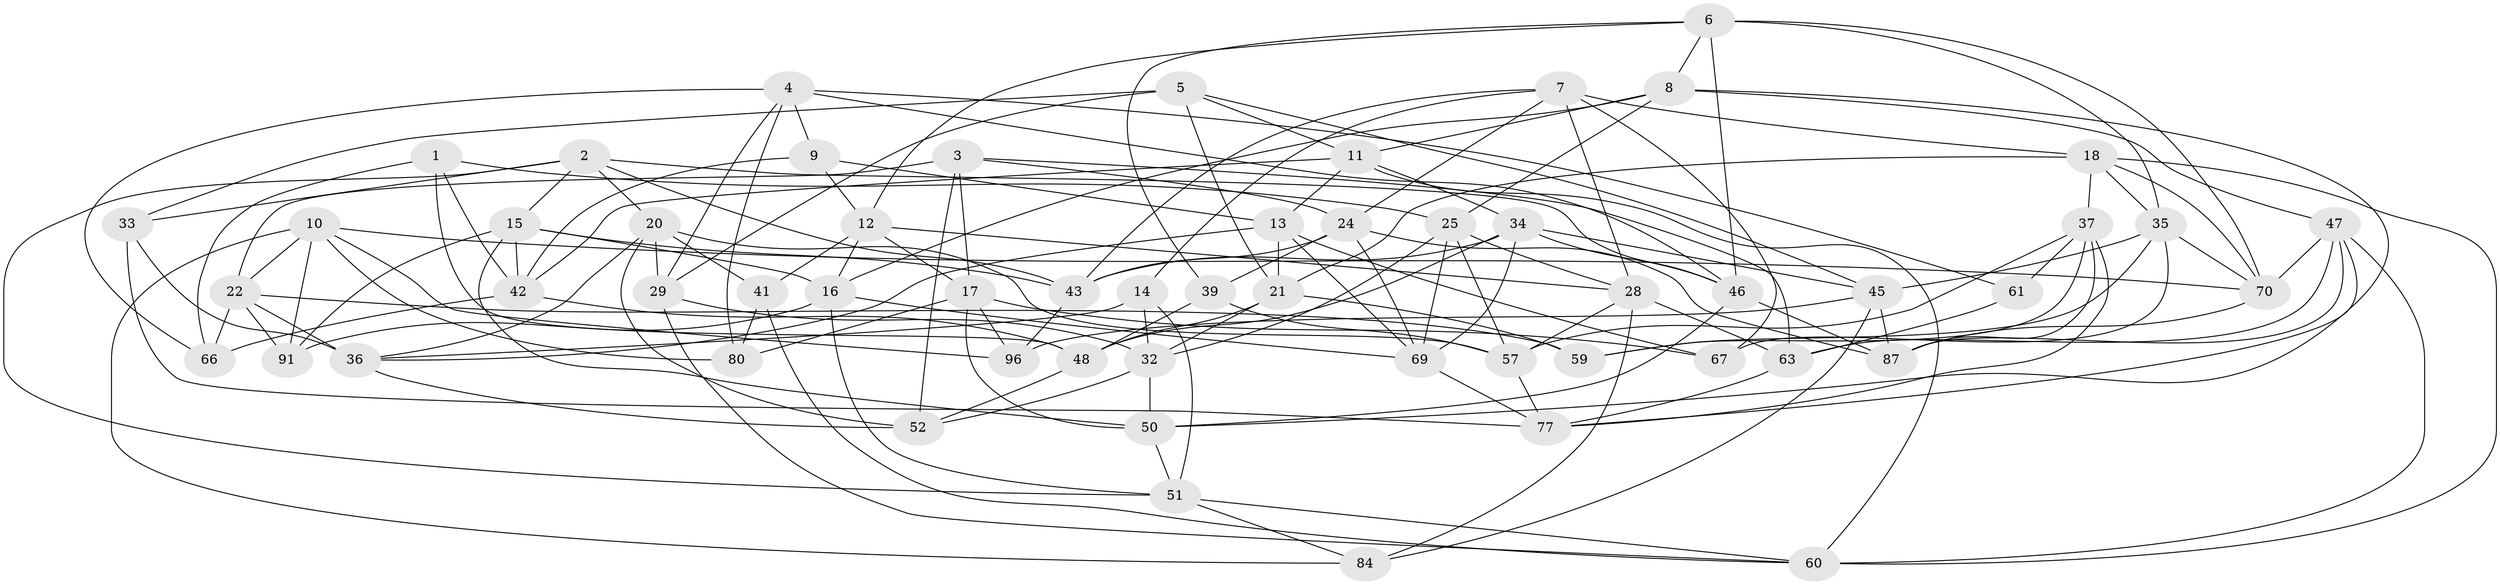 // original degree distribution, {4: 1.0}
// Generated by graph-tools (version 1.1) at 2025/11/02/21/25 10:11:17]
// undirected, 57 vertices, 154 edges
graph export_dot {
graph [start="1"]
  node [color=gray90,style=filled];
  1;
  2 [super="+27"];
  3 [super="+92"];
  4 [super="+19"];
  5 [super="+30"];
  6 [super="+55"];
  7 [super="+94"];
  8 [super="+56"];
  9;
  10 [super="+78"];
  11 [super="+73"];
  12 [super="+89"];
  13 [super="+26"];
  14;
  15 [super="+58"];
  16 [super="+79"];
  17 [super="+38"];
  18 [super="+74"];
  20 [super="+44"];
  21 [super="+49"];
  22 [super="+23"];
  24 [super="+31"];
  25 [super="+75"];
  28 [super="+83"];
  29 [super="+53"];
  32 [super="+72"];
  33;
  34 [super="+71"];
  35 [super="+93"];
  36 [super="+40"];
  37 [super="+62"];
  39;
  41;
  42 [super="+100"];
  43 [super="+65"];
  45 [super="+86"];
  46 [super="+68"];
  47 [super="+98"];
  48 [super="+99"];
  50 [super="+54"];
  51 [super="+85"];
  52 [super="+76"];
  57 [super="+81"];
  59;
  60 [super="+64"];
  61;
  63 [super="+90"];
  66;
  67;
  69 [super="+95"];
  70 [super="+82"];
  77 [super="+88"];
  80;
  84;
  87 [super="+97"];
  91;
  96;
  1 -- 42;
  1 -- 66;
  1 -- 25;
  1 -- 48;
  2 -- 33;
  2 -- 15;
  2 -- 46;
  2 -- 43;
  2 -- 51;
  2 -- 20;
  3 -- 17;
  3 -- 22;
  3 -- 52 [weight=2];
  3 -- 63;
  3 -- 24;
  4 -- 29;
  4 -- 66;
  4 -- 46;
  4 -- 80;
  4 -- 9;
  4 -- 61;
  5 -- 33;
  5 -- 11;
  5 -- 29 [weight=2];
  5 -- 45;
  5 -- 21;
  6 -- 39;
  6 -- 35;
  6 -- 8;
  6 -- 12;
  6 -- 46;
  6 -- 70;
  7 -- 28;
  7 -- 43;
  7 -- 18;
  7 -- 24;
  7 -- 67;
  7 -- 14;
  8 -- 25;
  8 -- 11;
  8 -- 50;
  8 -- 47;
  8 -- 16;
  9 -- 42;
  9 -- 12;
  9 -- 13;
  10 -- 80;
  10 -- 96;
  10 -- 91;
  10 -- 84;
  10 -- 22;
  10 -- 70;
  11 -- 42;
  11 -- 60;
  11 -- 13;
  11 -- 34;
  12 -- 41;
  12 -- 17;
  12 -- 28;
  12 -- 16;
  13 -- 21;
  13 -- 36;
  13 -- 69;
  13 -- 67;
  14 -- 32;
  14 -- 36;
  14 -- 51;
  15 -- 50;
  15 -- 43;
  15 -- 16;
  15 -- 42;
  15 -- 91;
  16 -- 91;
  16 -- 51;
  16 -- 69;
  17 -- 96;
  17 -- 80;
  17 -- 67;
  17 -- 50;
  18 -- 37;
  18 -- 60;
  18 -- 35;
  18 -- 70;
  18 -- 21;
  20 -- 36;
  20 -- 52;
  20 -- 41;
  20 -- 29;
  20 -- 57;
  21 -- 59;
  21 -- 32;
  21 -- 48;
  22 -- 66;
  22 -- 91;
  22 -- 59;
  22 -- 36;
  24 -- 39;
  24 -- 69;
  24 -- 43;
  24 -- 87;
  25 -- 57;
  25 -- 69;
  25 -- 28;
  25 -- 32;
  28 -- 63;
  28 -- 57;
  28 -- 84;
  29 -- 32;
  29 -- 60;
  32 -- 52;
  32 -- 50;
  33 -- 77;
  33 -- 36;
  34 -- 46;
  34 -- 43;
  34 -- 45;
  34 -- 48;
  34 -- 69;
  35 -- 45;
  35 -- 70;
  35 -- 59;
  35 -- 67;
  36 -- 52;
  37 -- 77;
  37 -- 87;
  37 -- 59;
  37 -- 61;
  37 -- 57;
  39 -- 48;
  39 -- 57;
  41 -- 60;
  41 -- 80;
  42 -- 66;
  42 -- 48;
  43 -- 96;
  45 -- 96;
  45 -- 87;
  45 -- 84;
  46 -- 50;
  46 -- 87;
  47 -- 77;
  47 -- 87;
  47 -- 63;
  47 -- 60;
  47 -- 70;
  48 -- 52;
  50 -- 51;
  51 -- 84;
  51 -- 60;
  57 -- 77;
  61 -- 63 [weight=2];
  63 -- 77;
  69 -- 77;
  70 -- 87;
}
